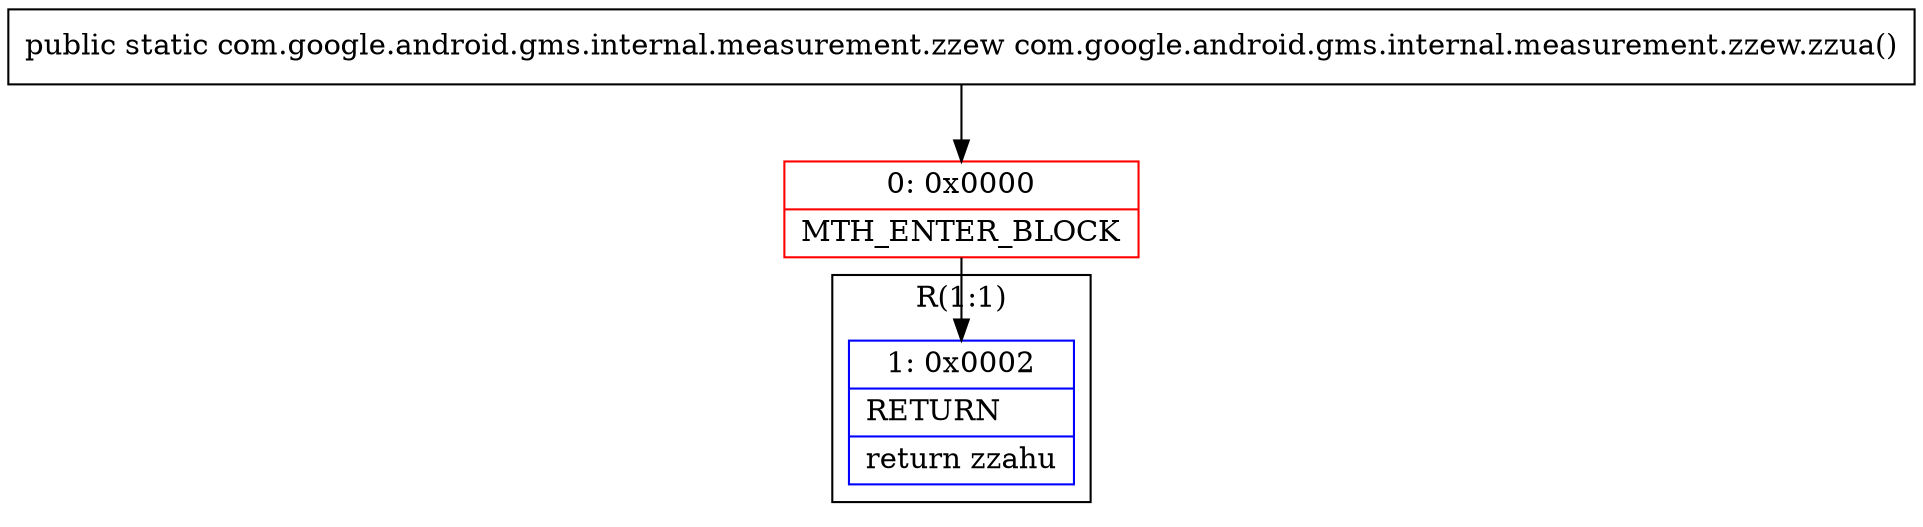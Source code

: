 digraph "CFG forcom.google.android.gms.internal.measurement.zzew.zzua()Lcom\/google\/android\/gms\/internal\/measurement\/zzew;" {
subgraph cluster_Region_676362874 {
label = "R(1:1)";
node [shape=record,color=blue];
Node_1 [shape=record,label="{1\:\ 0x0002|RETURN\l|return zzahu\l}"];
}
Node_0 [shape=record,color=red,label="{0\:\ 0x0000|MTH_ENTER_BLOCK\l}"];
MethodNode[shape=record,label="{public static com.google.android.gms.internal.measurement.zzew com.google.android.gms.internal.measurement.zzew.zzua() }"];
MethodNode -> Node_0;
Node_0 -> Node_1;
}


